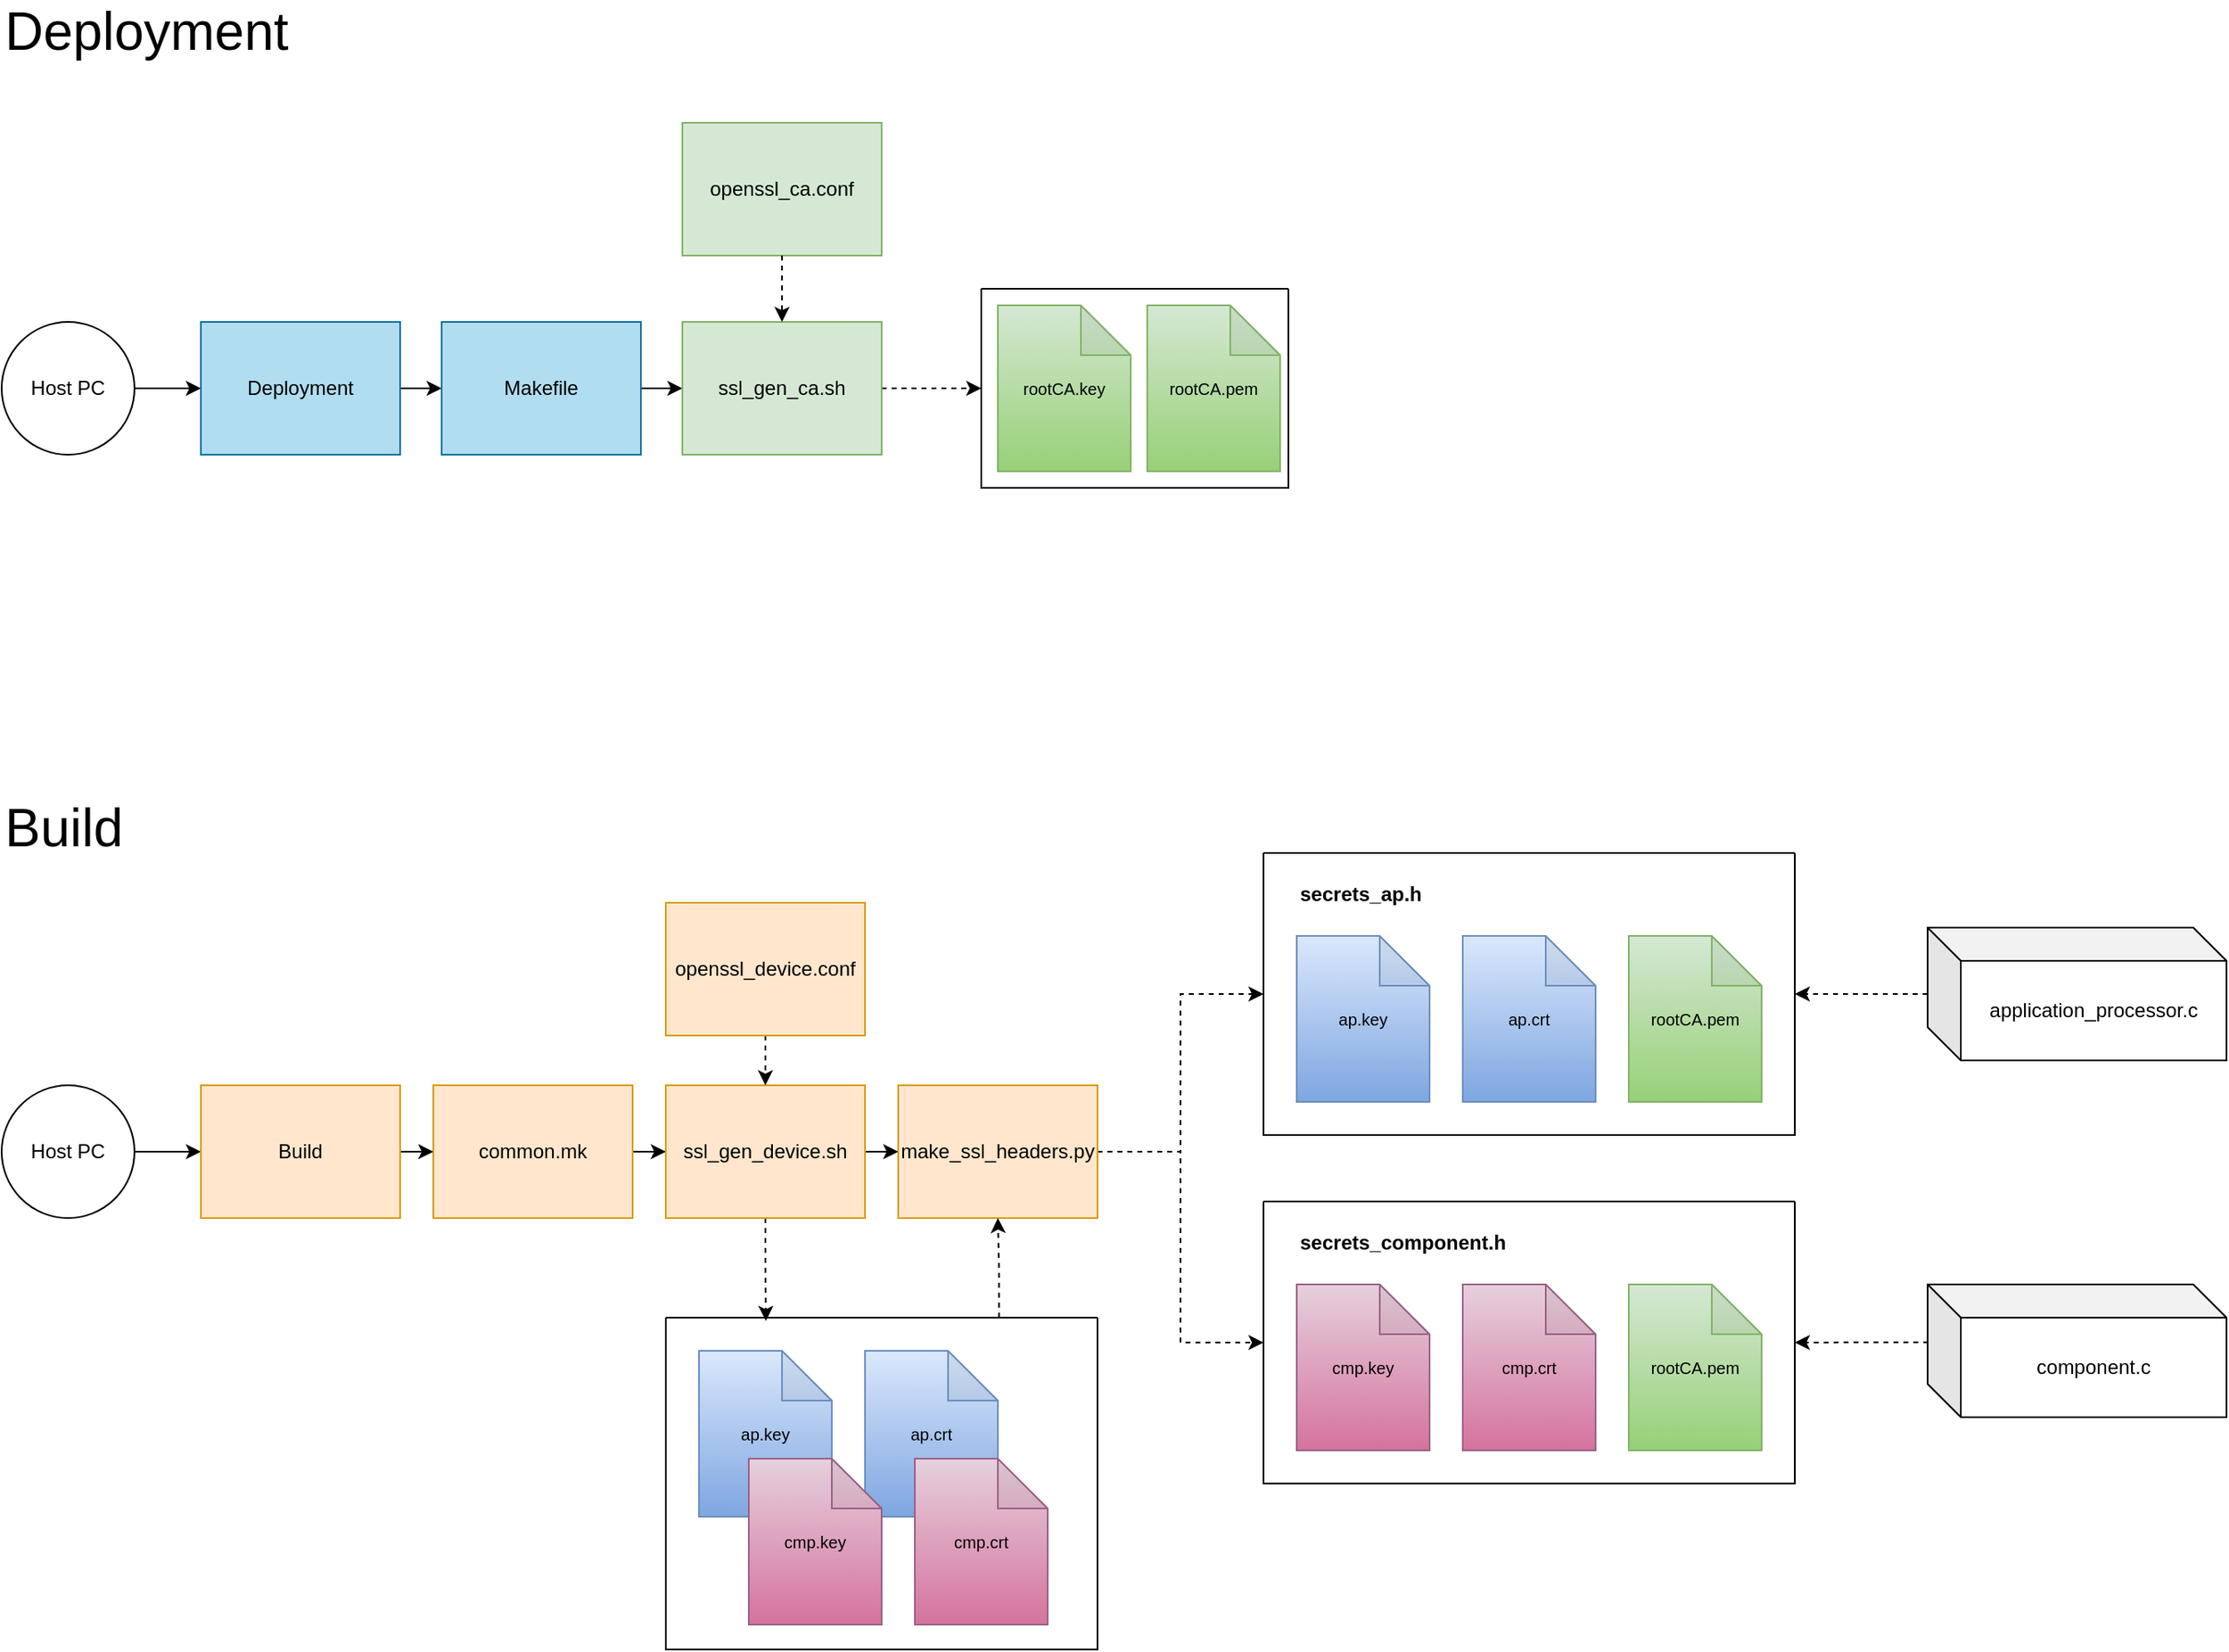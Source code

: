 <mxfile version="24.1.0" type="device">
  <diagram name="Page-1" id="boveJDGjG2tvdPGK0rzz">
    <mxGraphModel dx="2932" dy="1650" grid="1" gridSize="10" guides="1" tooltips="1" connect="1" arrows="1" fold="1" page="1" pageScale="1" pageWidth="850" pageHeight="1100" math="0" shadow="0">
      <root>
        <mxCell id="0" />
        <mxCell id="1" parent="0" />
        <mxCell id="aIZxGeL6Wt5F0xaHkzTp-8" style="edgeStyle=orthogonalEdgeStyle;rounded=0;orthogonalLoop=1;jettySize=auto;html=1;entryX=0;entryY=0.5;entryDx=0;entryDy=0;" parent="1" source="aIZxGeL6Wt5F0xaHkzTp-1" target="aIZxGeL6Wt5F0xaHkzTp-5" edge="1">
          <mxGeometry relative="1" as="geometry" />
        </mxCell>
        <mxCell id="aIZxGeL6Wt5F0xaHkzTp-1" value="Host PC" style="ellipse;whiteSpace=wrap;html=1;aspect=fixed;" parent="1" vertex="1">
          <mxGeometry x="40" y="250" width="80" height="80" as="geometry" />
        </mxCell>
        <mxCell id="aIZxGeL6Wt5F0xaHkzTp-3" value="" style="swimlane;startSize=0;" parent="1" vertex="1">
          <mxGeometry x="800" y="570" width="320" height="170" as="geometry" />
        </mxCell>
        <mxCell id="aIZxGeL6Wt5F0xaHkzTp-4" value="secrets_ap.h" style="text;html=1;align=left;verticalAlign=middle;resizable=0;points=[];autosize=1;strokeColor=none;fillColor=none;fontStyle=1" parent="aIZxGeL6Wt5F0xaHkzTp-3" vertex="1">
          <mxGeometry x="20" y="10" width="100" height="30" as="geometry" />
        </mxCell>
        <mxCell id="aIZxGeL6Wt5F0xaHkzTp-21" value="ap.key" style="shape=note;whiteSpace=wrap;html=1;backgroundOutline=1;darkOpacity=0.05;fontSize=10;fillColor=#dae8fc;strokeColor=#6c8ebf;gradientColor=#7ea6e0;" parent="aIZxGeL6Wt5F0xaHkzTp-3" vertex="1">
          <mxGeometry x="20" y="50" width="80" height="100" as="geometry" />
        </mxCell>
        <mxCell id="dKu9qYQizD256QOD72Bg-11" value="ap.crt" style="shape=note;whiteSpace=wrap;html=1;backgroundOutline=1;darkOpacity=0.05;fontSize=10;fillColor=#dae8fc;strokeColor=#6c8ebf;gradientColor=#7ea6e0;" vertex="1" parent="aIZxGeL6Wt5F0xaHkzTp-3">
          <mxGeometry x="120" y="50" width="80" height="100" as="geometry" />
        </mxCell>
        <mxCell id="dKu9qYQizD256QOD72Bg-20" value="rootCA.pem" style="shape=note;whiteSpace=wrap;html=1;backgroundOutline=1;darkOpacity=0.05;fontSize=10;fillColor=#d5e8d4;strokeColor=#82b366;gradientColor=#97d077;" vertex="1" parent="aIZxGeL6Wt5F0xaHkzTp-3">
          <mxGeometry x="220" y="50" width="80" height="100" as="geometry" />
        </mxCell>
        <mxCell id="aIZxGeL6Wt5F0xaHkzTp-87" value="" style="edgeStyle=orthogonalEdgeStyle;rounded=0;orthogonalLoop=1;jettySize=auto;html=1;" parent="1" source="aIZxGeL6Wt5F0xaHkzTp-5" target="aIZxGeL6Wt5F0xaHkzTp-86" edge="1">
          <mxGeometry relative="1" as="geometry" />
        </mxCell>
        <mxCell id="aIZxGeL6Wt5F0xaHkzTp-5" value="Deployment" style="whiteSpace=wrap;html=1;fillColor=#b1ddf0;strokeColor=#10739e;" parent="1" vertex="1">
          <mxGeometry x="160" y="250" width="120" height="80" as="geometry" />
        </mxCell>
        <mxCell id="aIZxGeL6Wt5F0xaHkzTp-89" value="" style="edgeStyle=orthogonalEdgeStyle;rounded=0;orthogonalLoop=1;jettySize=auto;html=1;" parent="1" source="aIZxGeL6Wt5F0xaHkzTp-86" target="aIZxGeL6Wt5F0xaHkzTp-88" edge="1">
          <mxGeometry relative="1" as="geometry" />
        </mxCell>
        <mxCell id="RB_A1ZLZJlmN8KQF4HiO-4" style="edgeStyle=orthogonalEdgeStyle;rounded=0;orthogonalLoop=1;jettySize=auto;html=1;exitX=1;exitY=0.5;exitDx=0;exitDy=0;entryX=0;entryY=0.5;entryDx=0;entryDy=0;dashed=1;" parent="1" source="aIZxGeL6Wt5F0xaHkzTp-88" target="RB_A1ZLZJlmN8KQF4HiO-1" edge="1">
          <mxGeometry relative="1" as="geometry" />
        </mxCell>
        <mxCell id="aIZxGeL6Wt5F0xaHkzTp-86" value="Makefile" style="whiteSpace=wrap;html=1;fillColor=#b1ddf0;strokeColor=#10739e;" parent="1" vertex="1">
          <mxGeometry x="305" y="250" width="120" height="80" as="geometry" />
        </mxCell>
        <mxCell id="aIZxGeL6Wt5F0xaHkzTp-88" value="ssl_gen_ca.sh" style="whiteSpace=wrap;html=1;fillColor=#d5e8d4;strokeColor=#82b366;" parent="1" vertex="1">
          <mxGeometry x="450" y="250" width="120" height="80" as="geometry" />
        </mxCell>
        <mxCell id="WD53f1EHbr3vkASpY00j-1" style="edgeStyle=orthogonalEdgeStyle;rounded=0;orthogonalLoop=1;jettySize=auto;html=1;entryX=1;entryY=0.5;entryDx=0;entryDy=0;dashed=1;" parent="1" source="aIZxGeL6Wt5F0xaHkzTp-100" target="aIZxGeL6Wt5F0xaHkzTp-3" edge="1">
          <mxGeometry relative="1" as="geometry" />
        </mxCell>
        <mxCell id="aIZxGeL6Wt5F0xaHkzTp-100" value="application_processor.c" style="shape=cube;whiteSpace=wrap;html=1;boundedLbl=1;backgroundOutline=1;darkOpacity=0.05;darkOpacity2=0.1;" parent="1" vertex="1">
          <mxGeometry x="1200" y="615" width="180" height="80" as="geometry" />
        </mxCell>
        <mxCell id="RB_A1ZLZJlmN8KQF4HiO-1" value="" style="swimlane;startSize=0;" parent="1" vertex="1">
          <mxGeometry x="630" y="230" width="185" height="120" as="geometry" />
        </mxCell>
        <mxCell id="RB_A1ZLZJlmN8KQF4HiO-2" value="rootCA.pem" style="shape=note;whiteSpace=wrap;html=1;backgroundOutline=1;darkOpacity=0.05;fontSize=10;fillColor=#d5e8d4;strokeColor=#82b366;gradientColor=#97d077;" parent="RB_A1ZLZJlmN8KQF4HiO-1" vertex="1">
          <mxGeometry x="100" y="10" width="80" height="100" as="geometry" />
        </mxCell>
        <mxCell id="RB_A1ZLZJlmN8KQF4HiO-3" value="rootCA.key" style="shape=note;whiteSpace=wrap;html=1;backgroundOutline=1;darkOpacity=0.05;fontSize=10;fillColor=#d5e8d4;strokeColor=#82b366;gradientColor=#97d077;" parent="RB_A1ZLZJlmN8KQF4HiO-1" vertex="1">
          <mxGeometry x="10" y="10" width="80" height="100" as="geometry" />
        </mxCell>
        <mxCell id="RB_A1ZLZJlmN8KQF4HiO-5" value="openssl_ca.conf" style="whiteSpace=wrap;html=1;fillColor=#d5e8d4;strokeColor=#82b366;" parent="1" vertex="1">
          <mxGeometry x="450" y="130" width="120" height="80" as="geometry" />
        </mxCell>
        <mxCell id="RB_A1ZLZJlmN8KQF4HiO-6" style="edgeStyle=orthogonalEdgeStyle;rounded=0;orthogonalLoop=1;jettySize=auto;html=1;exitX=0.5;exitY=1;exitDx=0;exitDy=0;dashed=1;entryX=0.5;entryY=0;entryDx=0;entryDy=0;" parent="1" source="RB_A1ZLZJlmN8KQF4HiO-5" target="aIZxGeL6Wt5F0xaHkzTp-88" edge="1">
          <mxGeometry relative="1" as="geometry">
            <mxPoint x="520" y="340" as="sourcePoint" />
            <mxPoint x="570" y="220" as="targetPoint" />
          </mxGeometry>
        </mxCell>
        <mxCell id="dKu9qYQizD256QOD72Bg-1" style="edgeStyle=orthogonalEdgeStyle;rounded=0;orthogonalLoop=1;jettySize=auto;html=1;exitX=1;exitY=0.5;exitDx=0;exitDy=0;entryX=0;entryY=0.5;entryDx=0;entryDy=0;" edge="1" parent="1" source="tfGtcCwO9ZrFmJBdIWBy-17" target="tfGtcCwO9ZrFmJBdIWBy-18">
          <mxGeometry relative="1" as="geometry" />
        </mxCell>
        <mxCell id="tfGtcCwO9ZrFmJBdIWBy-17" value="Host PC" style="ellipse;whiteSpace=wrap;html=1;aspect=fixed;" parent="1" vertex="1">
          <mxGeometry x="40" y="710" width="80" height="80" as="geometry" />
        </mxCell>
        <mxCell id="dKu9qYQizD256QOD72Bg-3" value="" style="edgeStyle=orthogonalEdgeStyle;rounded=0;orthogonalLoop=1;jettySize=auto;html=1;" edge="1" parent="1" source="tfGtcCwO9ZrFmJBdIWBy-18" target="dKu9qYQizD256QOD72Bg-2">
          <mxGeometry relative="1" as="geometry" />
        </mxCell>
        <mxCell id="tfGtcCwO9ZrFmJBdIWBy-18" value="Build" style="whiteSpace=wrap;html=1;fillColor=#ffe6cc;strokeColor=#d79b00;" parent="1" vertex="1">
          <mxGeometry x="160" y="710" width="120" height="80" as="geometry" />
        </mxCell>
        <mxCell id="dKu9qYQizD256QOD72Bg-5" value="" style="edgeStyle=orthogonalEdgeStyle;rounded=0;orthogonalLoop=1;jettySize=auto;html=1;" edge="1" parent="1" source="dKu9qYQizD256QOD72Bg-2" target="dKu9qYQizD256QOD72Bg-4">
          <mxGeometry relative="1" as="geometry" />
        </mxCell>
        <mxCell id="dKu9qYQizD256QOD72Bg-2" value="common.mk" style="whiteSpace=wrap;html=1;fillColor=#ffe6cc;strokeColor=#d79b00;" vertex="1" parent="1">
          <mxGeometry x="300" y="710" width="120" height="80" as="geometry" />
        </mxCell>
        <mxCell id="dKu9qYQizD256QOD72Bg-10" value="" style="edgeStyle=orthogonalEdgeStyle;rounded=0;orthogonalLoop=1;jettySize=auto;html=1;" edge="1" parent="1" source="dKu9qYQizD256QOD72Bg-4" target="dKu9qYQizD256QOD72Bg-9">
          <mxGeometry relative="1" as="geometry" />
        </mxCell>
        <mxCell id="dKu9qYQizD256QOD72Bg-17" style="edgeStyle=orthogonalEdgeStyle;rounded=0;orthogonalLoop=1;jettySize=auto;html=1;exitX=0.5;exitY=1;exitDx=0;exitDy=0;dashed=1;entryX=0.232;entryY=0.01;entryDx=0;entryDy=0;entryPerimeter=0;" edge="1" parent="1" source="dKu9qYQizD256QOD72Bg-4" target="dKu9qYQizD256QOD72Bg-16">
          <mxGeometry relative="1" as="geometry">
            <mxPoint x="560" y="830" as="targetPoint" />
          </mxGeometry>
        </mxCell>
        <mxCell id="dKu9qYQizD256QOD72Bg-4" value="ssl_gen_device.sh" style="whiteSpace=wrap;html=1;fillColor=#ffe6cc;strokeColor=#d79b00;" vertex="1" parent="1">
          <mxGeometry x="440" y="710" width="120" height="80" as="geometry" />
        </mxCell>
        <mxCell id="dKu9qYQizD256QOD72Bg-8" style="edgeStyle=orthogonalEdgeStyle;rounded=0;orthogonalLoop=1;jettySize=auto;html=1;exitX=0.5;exitY=1;exitDx=0;exitDy=0;entryX=0.5;entryY=0;entryDx=0;entryDy=0;dashed=1;" edge="1" parent="1" source="dKu9qYQizD256QOD72Bg-6" target="dKu9qYQizD256QOD72Bg-4">
          <mxGeometry relative="1" as="geometry" />
        </mxCell>
        <mxCell id="dKu9qYQizD256QOD72Bg-6" value="openssl_device.conf" style="whiteSpace=wrap;html=1;fillColor=#ffe6cc;strokeColor=#d79b00;" vertex="1" parent="1">
          <mxGeometry x="440" y="600" width="120" height="80" as="geometry" />
        </mxCell>
        <mxCell id="dKu9qYQizD256QOD72Bg-28" style="edgeStyle=orthogonalEdgeStyle;rounded=0;orthogonalLoop=1;jettySize=auto;html=1;exitX=1;exitY=0.5;exitDx=0;exitDy=0;entryX=0;entryY=0.5;entryDx=0;entryDy=0;dashed=1;" edge="1" parent="1" source="dKu9qYQizD256QOD72Bg-9" target="aIZxGeL6Wt5F0xaHkzTp-3">
          <mxGeometry relative="1" as="geometry" />
        </mxCell>
        <mxCell id="dKu9qYQizD256QOD72Bg-29" style="edgeStyle=orthogonalEdgeStyle;rounded=0;orthogonalLoop=1;jettySize=auto;html=1;exitX=1;exitY=0.5;exitDx=0;exitDy=0;entryX=0;entryY=0.5;entryDx=0;entryDy=0;dashed=1;" edge="1" parent="1" source="dKu9qYQizD256QOD72Bg-9" target="dKu9qYQizD256QOD72Bg-21">
          <mxGeometry relative="1" as="geometry" />
        </mxCell>
        <mxCell id="dKu9qYQizD256QOD72Bg-9" value="make_ssl_headers.py" style="whiteSpace=wrap;html=1;fillColor=#ffe6cc;strokeColor=#d79b00;" vertex="1" parent="1">
          <mxGeometry x="580" y="710" width="120" height="80" as="geometry" />
        </mxCell>
        <mxCell id="dKu9qYQizD256QOD72Bg-19" style="edgeStyle=orthogonalEdgeStyle;rounded=0;orthogonalLoop=1;jettySize=auto;html=1;exitX=0.772;exitY=0;exitDx=0;exitDy=0;entryX=0.5;entryY=1;entryDx=0;entryDy=0;dashed=1;exitPerimeter=0;" edge="1" parent="1" source="dKu9qYQizD256QOD72Bg-16" target="dKu9qYQizD256QOD72Bg-9">
          <mxGeometry relative="1" as="geometry" />
        </mxCell>
        <mxCell id="dKu9qYQizD256QOD72Bg-16" value="" style="swimlane;startSize=0;" vertex="1" parent="1">
          <mxGeometry x="440" y="850" width="260" height="200" as="geometry" />
        </mxCell>
        <mxCell id="dKu9qYQizD256QOD72Bg-12" value="ap.key" style="shape=note;whiteSpace=wrap;html=1;backgroundOutline=1;darkOpacity=0.05;fontSize=10;fillColor=#dae8fc;strokeColor=#6c8ebf;gradientColor=#7ea6e0;" vertex="1" parent="dKu9qYQizD256QOD72Bg-16">
          <mxGeometry x="20" y="20" width="80" height="100" as="geometry" />
        </mxCell>
        <mxCell id="dKu9qYQizD256QOD72Bg-13" value="ap.crt" style="shape=note;whiteSpace=wrap;html=1;backgroundOutline=1;darkOpacity=0.05;fontSize=10;fillColor=#dae8fc;strokeColor=#6c8ebf;gradientColor=#7ea6e0;" vertex="1" parent="dKu9qYQizD256QOD72Bg-16">
          <mxGeometry x="120" y="20" width="80" height="100" as="geometry" />
        </mxCell>
        <mxCell id="dKu9qYQizD256QOD72Bg-14" value="cmp.key" style="shape=note;whiteSpace=wrap;html=1;backgroundOutline=1;darkOpacity=0.05;fontSize=10;fillColor=#e6d0de;strokeColor=#996185;gradientColor=#d5739d;" vertex="1" parent="dKu9qYQizD256QOD72Bg-16">
          <mxGeometry x="50" y="85" width="80" height="100" as="geometry" />
        </mxCell>
        <mxCell id="dKu9qYQizD256QOD72Bg-15" value="cmp.crt" style="shape=note;whiteSpace=wrap;html=1;backgroundOutline=1;darkOpacity=0.05;fontSize=10;fillColor=#e6d0de;strokeColor=#996185;gradientColor=#d5739d;" vertex="1" parent="dKu9qYQizD256QOD72Bg-16">
          <mxGeometry x="150" y="85" width="80" height="100" as="geometry" />
        </mxCell>
        <mxCell id="dKu9qYQizD256QOD72Bg-21" value="" style="swimlane;startSize=0;" vertex="1" parent="1">
          <mxGeometry x="800" y="780" width="320" height="170" as="geometry" />
        </mxCell>
        <mxCell id="dKu9qYQizD256QOD72Bg-22" value="secrets_component.h" style="text;html=1;align=left;verticalAlign=middle;resizable=0;points=[];autosize=1;strokeColor=none;fillColor=none;fontStyle=1" vertex="1" parent="dKu9qYQizD256QOD72Bg-21">
          <mxGeometry x="20" y="10" width="140" height="30" as="geometry" />
        </mxCell>
        <mxCell id="dKu9qYQizD256QOD72Bg-25" value="rootCA.pem" style="shape=note;whiteSpace=wrap;html=1;backgroundOutline=1;darkOpacity=0.05;fontSize=10;fillColor=#d5e8d4;strokeColor=#82b366;gradientColor=#97d077;" vertex="1" parent="dKu9qYQizD256QOD72Bg-21">
          <mxGeometry x="220" y="50" width="80" height="100" as="geometry" />
        </mxCell>
        <mxCell id="dKu9qYQizD256QOD72Bg-26" value="cmp.key" style="shape=note;whiteSpace=wrap;html=1;backgroundOutline=1;darkOpacity=0.05;fontSize=10;fillColor=#e6d0de;strokeColor=#996185;gradientColor=#d5739d;" vertex="1" parent="dKu9qYQizD256QOD72Bg-21">
          <mxGeometry x="20" y="50" width="80" height="100" as="geometry" />
        </mxCell>
        <mxCell id="dKu9qYQizD256QOD72Bg-27" value="cmp.crt" style="shape=note;whiteSpace=wrap;html=1;backgroundOutline=1;darkOpacity=0.05;fontSize=10;fillColor=#e6d0de;strokeColor=#996185;gradientColor=#d5739d;" vertex="1" parent="dKu9qYQizD256QOD72Bg-21">
          <mxGeometry x="120" y="50" width="80" height="100" as="geometry" />
        </mxCell>
        <mxCell id="dKu9qYQizD256QOD72Bg-31" style="edgeStyle=orthogonalEdgeStyle;rounded=0;orthogonalLoop=1;jettySize=auto;html=1;exitX=0.002;exitY=0.436;exitDx=0;exitDy=0;exitPerimeter=0;entryX=1;entryY=0.5;entryDx=0;entryDy=0;dashed=1;" edge="1" parent="1" source="dKu9qYQizD256QOD72Bg-30" target="dKu9qYQizD256QOD72Bg-21">
          <mxGeometry relative="1" as="geometry" />
        </mxCell>
        <mxCell id="dKu9qYQizD256QOD72Bg-30" value="component.c" style="shape=cube;whiteSpace=wrap;html=1;boundedLbl=1;backgroundOutline=1;darkOpacity=0.05;darkOpacity2=0.1;" vertex="1" parent="1">
          <mxGeometry x="1200" y="830" width="180" height="80" as="geometry" />
        </mxCell>
        <mxCell id="dKu9qYQizD256QOD72Bg-33" value="Deployment" style="text;html=1;align=left;verticalAlign=middle;whiteSpace=wrap;rounded=0;fontFamily=Helvetica;fontSize=32;" vertex="1" parent="1">
          <mxGeometry x="40" y="60" width="200" height="30" as="geometry" />
        </mxCell>
        <mxCell id="dKu9qYQizD256QOD72Bg-35" value="Build" style="text;html=1;align=left;verticalAlign=middle;whiteSpace=wrap;rounded=0;fontFamily=Helvetica;fontSize=32;" vertex="1" parent="1">
          <mxGeometry x="40" y="540" width="200" height="30" as="geometry" />
        </mxCell>
      </root>
    </mxGraphModel>
  </diagram>
</mxfile>
